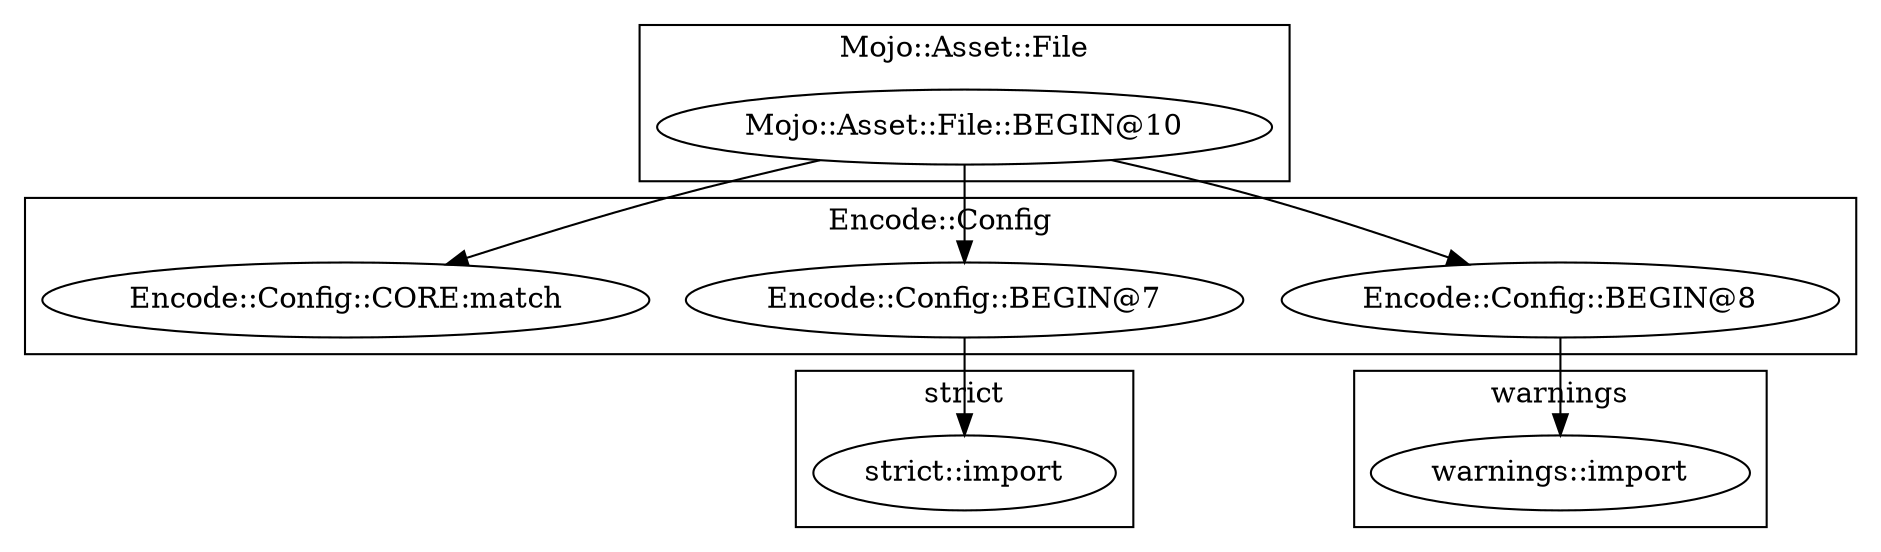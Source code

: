 digraph {
graph [overlap=false]
subgraph cluster_warnings {
	label="warnings";
	"warnings::import";
}
subgraph cluster_strict {
	label="strict";
	"strict::import";
}
subgraph cluster_Encode_Config {
	label="Encode::Config";
	"Encode::Config::BEGIN@7";
	"Encode::Config::BEGIN@8";
	"Encode::Config::CORE:match";
}
subgraph cluster_Mojo_Asset_File {
	label="Mojo::Asset::File";
	"Mojo::Asset::File::BEGIN@10";
}
"Mojo::Asset::File::BEGIN@10" -> "Encode::Config::CORE:match";
"Mojo::Asset::File::BEGIN@10" -> "Encode::Config::BEGIN@7";
"Mojo::Asset::File::BEGIN@10" -> "Encode::Config::BEGIN@8";
"Encode::Config::BEGIN@8" -> "warnings::import";
"Encode::Config::BEGIN@7" -> "strict::import";
}
